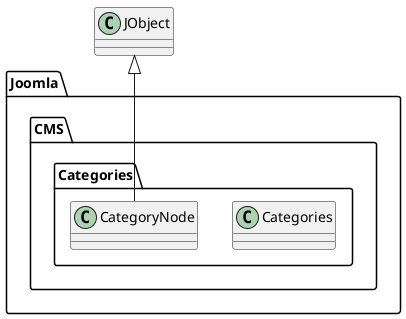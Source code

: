 @startuml
class Joomla.CMS.Categories.Categories

class Joomla.CMS.Categories.CategoryNode
JObject <|-- Joomla.CMS.Categories.CategoryNode
@enduml
